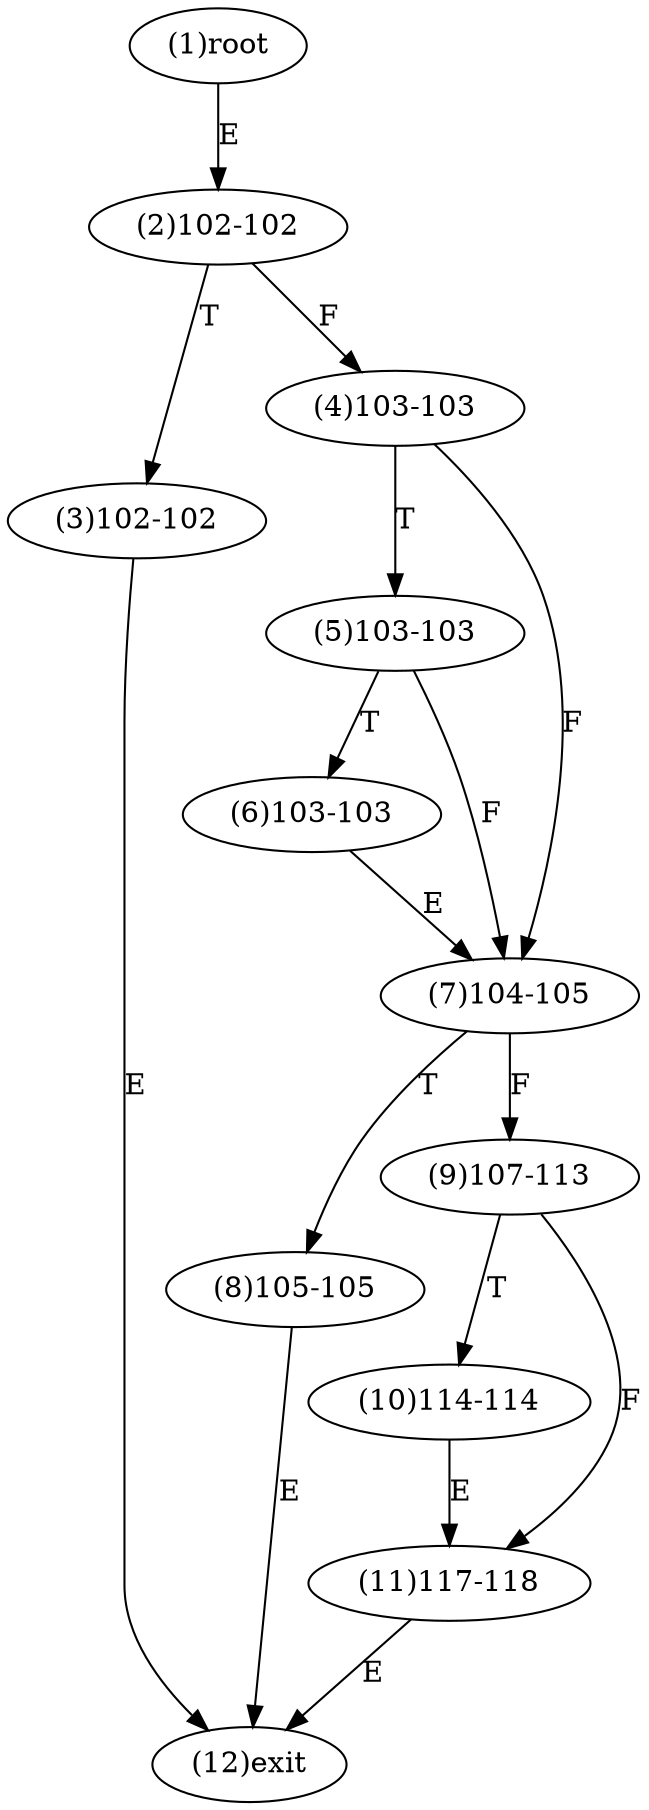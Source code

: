 digraph "" { 
1[ label="(1)root"];
2[ label="(2)102-102"];
3[ label="(3)102-102"];
4[ label="(4)103-103"];
5[ label="(5)103-103"];
6[ label="(6)103-103"];
7[ label="(7)104-105"];
8[ label="(8)105-105"];
9[ label="(9)107-113"];
10[ label="(10)114-114"];
11[ label="(11)117-118"];
12[ label="(12)exit"];
1->2[ label="E"];
2->4[ label="F"];
2->3[ label="T"];
3->12[ label="E"];
4->7[ label="F"];
4->5[ label="T"];
5->7[ label="F"];
5->6[ label="T"];
6->7[ label="E"];
7->9[ label="F"];
7->8[ label="T"];
8->12[ label="E"];
9->11[ label="F"];
9->10[ label="T"];
10->11[ label="E"];
11->12[ label="E"];
}